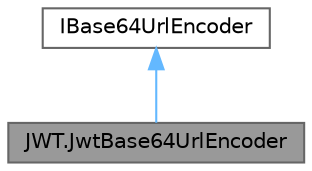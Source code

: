 digraph "JWT.JwtBase64UrlEncoder"
{
 // LATEX_PDF_SIZE
  bgcolor="transparent";
  edge [fontname=Helvetica,fontsize=10,labelfontname=Helvetica,labelfontsize=10];
  node [fontname=Helvetica,fontsize=10,shape=box,height=0.2,width=0.4];
  Node1 [id="Node000001",label="JWT.JwtBase64UrlEncoder",height=0.2,width=0.4,color="gray40", fillcolor="grey60", style="filled", fontcolor="black",tooltip="base64 encoding/decoding implementation according to the JWT spec"];
  Node2 -> Node1 [id="edge3_Node000001_Node000002",dir="back",color="steelblue1",style="solid",tooltip=" "];
  Node2 [id="Node000002",label="IBase64UrlEncoder",height=0.2,width=0.4,color="gray40", fillcolor="white", style="filled",URL="$interface_j_w_t_1_1_i_base64_url_encoder.html",tooltip="Represents a base64 encoder/decoder."];
}
